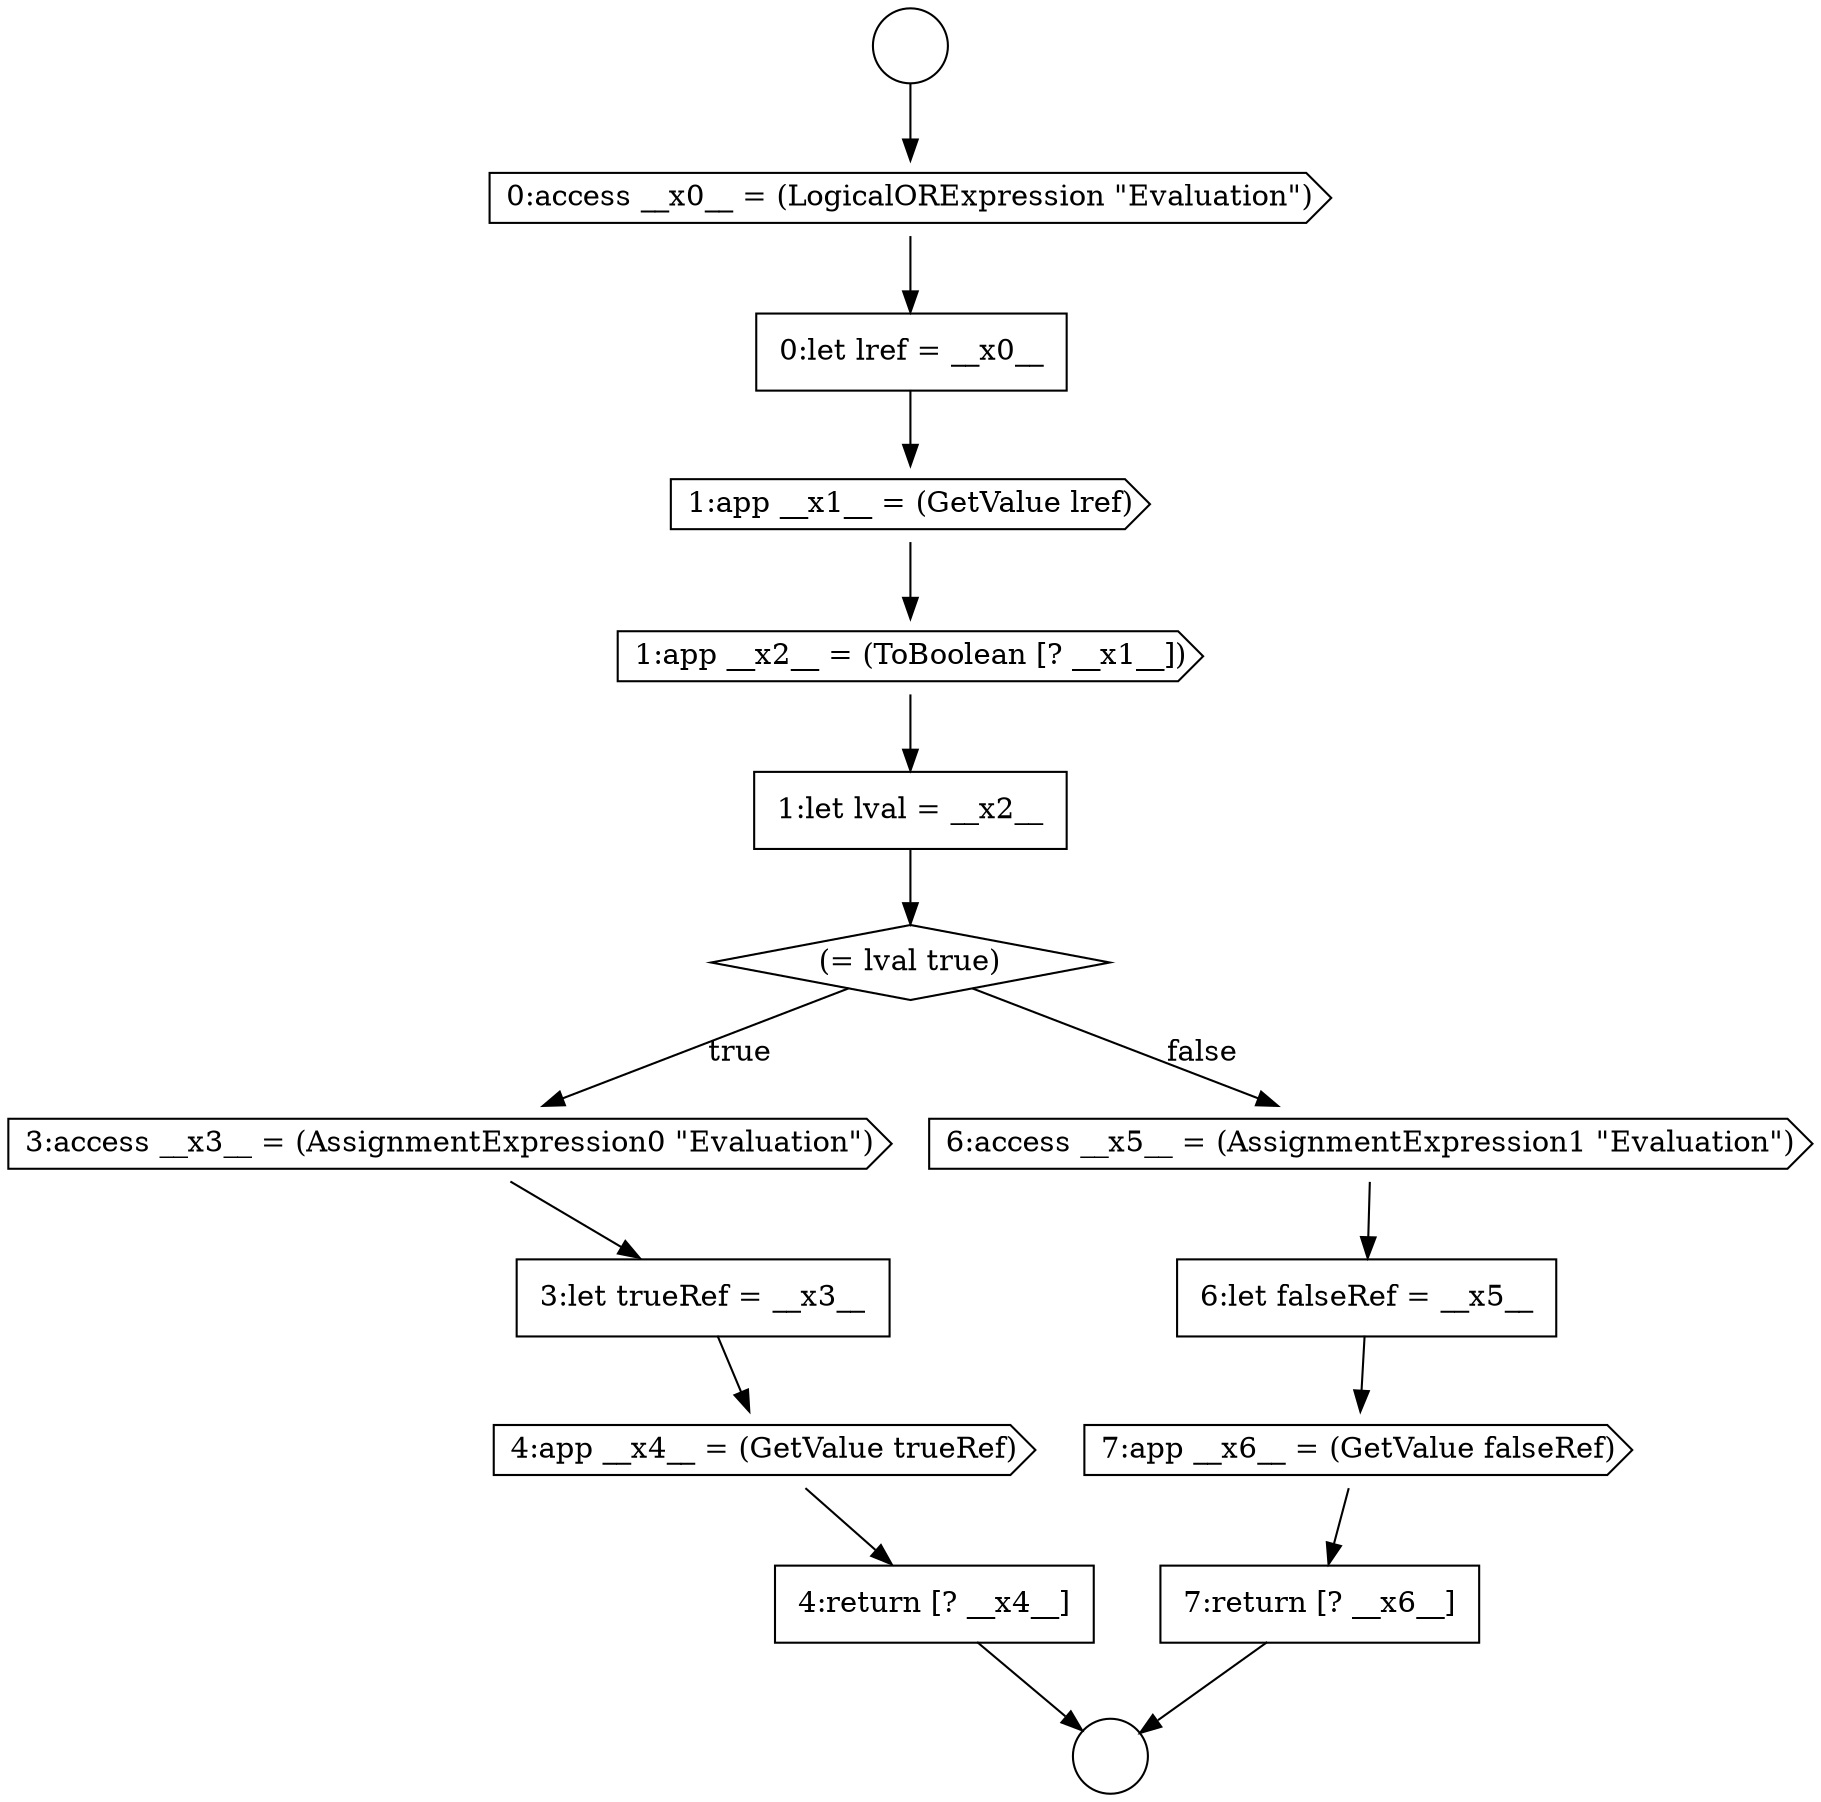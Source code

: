digraph {
  node4762 [shape=none, margin=0, label=<<font color="black">
    <table border="0" cellborder="1" cellspacing="0" cellpadding="10">
      <tr><td align="left">1:let lval = __x2__</td></tr>
    </table>
  </font>> color="black" fillcolor="white" style=filled]
  node4760 [shape=cds, label=<<font color="black">1:app __x1__ = (GetValue lref)</font>> color="black" fillcolor="white" style=filled]
  node4757 [shape=circle label=" " color="black" fillcolor="white" style=filled]
  node4765 [shape=none, margin=0, label=<<font color="black">
    <table border="0" cellborder="1" cellspacing="0" cellpadding="10">
      <tr><td align="left">3:let trueRef = __x3__</td></tr>
    </table>
  </font>> color="black" fillcolor="white" style=filled]
  node4764 [shape=cds, label=<<font color="black">3:access __x3__ = (AssignmentExpression0 &quot;Evaluation&quot;)</font>> color="black" fillcolor="white" style=filled]
  node4768 [shape=cds, label=<<font color="black">6:access __x5__ = (AssignmentExpression1 &quot;Evaluation&quot;)</font>> color="black" fillcolor="white" style=filled]
  node4759 [shape=none, margin=0, label=<<font color="black">
    <table border="0" cellborder="1" cellspacing="0" cellpadding="10">
      <tr><td align="left">0:let lref = __x0__</td></tr>
    </table>
  </font>> color="black" fillcolor="white" style=filled]
  node4767 [shape=none, margin=0, label=<<font color="black">
    <table border="0" cellborder="1" cellspacing="0" cellpadding="10">
      <tr><td align="left">4:return [? __x4__]</td></tr>
    </table>
  </font>> color="black" fillcolor="white" style=filled]
  node4761 [shape=cds, label=<<font color="black">1:app __x2__ = (ToBoolean [? __x1__])</font>> color="black" fillcolor="white" style=filled]
  node4766 [shape=cds, label=<<font color="black">4:app __x4__ = (GetValue trueRef)</font>> color="black" fillcolor="white" style=filled]
  node4771 [shape=none, margin=0, label=<<font color="black">
    <table border="0" cellborder="1" cellspacing="0" cellpadding="10">
      <tr><td align="left">7:return [? __x6__]</td></tr>
    </table>
  </font>> color="black" fillcolor="white" style=filled]
  node4756 [shape=circle label=" " color="black" fillcolor="white" style=filled]
  node4758 [shape=cds, label=<<font color="black">0:access __x0__ = (LogicalORExpression &quot;Evaluation&quot;)</font>> color="black" fillcolor="white" style=filled]
  node4769 [shape=none, margin=0, label=<<font color="black">
    <table border="0" cellborder="1" cellspacing="0" cellpadding="10">
      <tr><td align="left">6:let falseRef = __x5__</td></tr>
    </table>
  </font>> color="black" fillcolor="white" style=filled]
  node4770 [shape=cds, label=<<font color="black">7:app __x6__ = (GetValue falseRef)</font>> color="black" fillcolor="white" style=filled]
  node4763 [shape=diamond, label=<<font color="black">(= lval true)</font>> color="black" fillcolor="white" style=filled]
  node4767 -> node4757 [ color="black"]
  node4762 -> node4763 [ color="black"]
  node4768 -> node4769 [ color="black"]
  node4760 -> node4761 [ color="black"]
  node4761 -> node4762 [ color="black"]
  node4771 -> node4757 [ color="black"]
  node4758 -> node4759 [ color="black"]
  node4763 -> node4764 [label=<<font color="black">true</font>> color="black"]
  node4763 -> node4768 [label=<<font color="black">false</font>> color="black"]
  node4765 -> node4766 [ color="black"]
  node4764 -> node4765 [ color="black"]
  node4759 -> node4760 [ color="black"]
  node4766 -> node4767 [ color="black"]
  node4756 -> node4758 [ color="black"]
  node4770 -> node4771 [ color="black"]
  node4769 -> node4770 [ color="black"]
}
